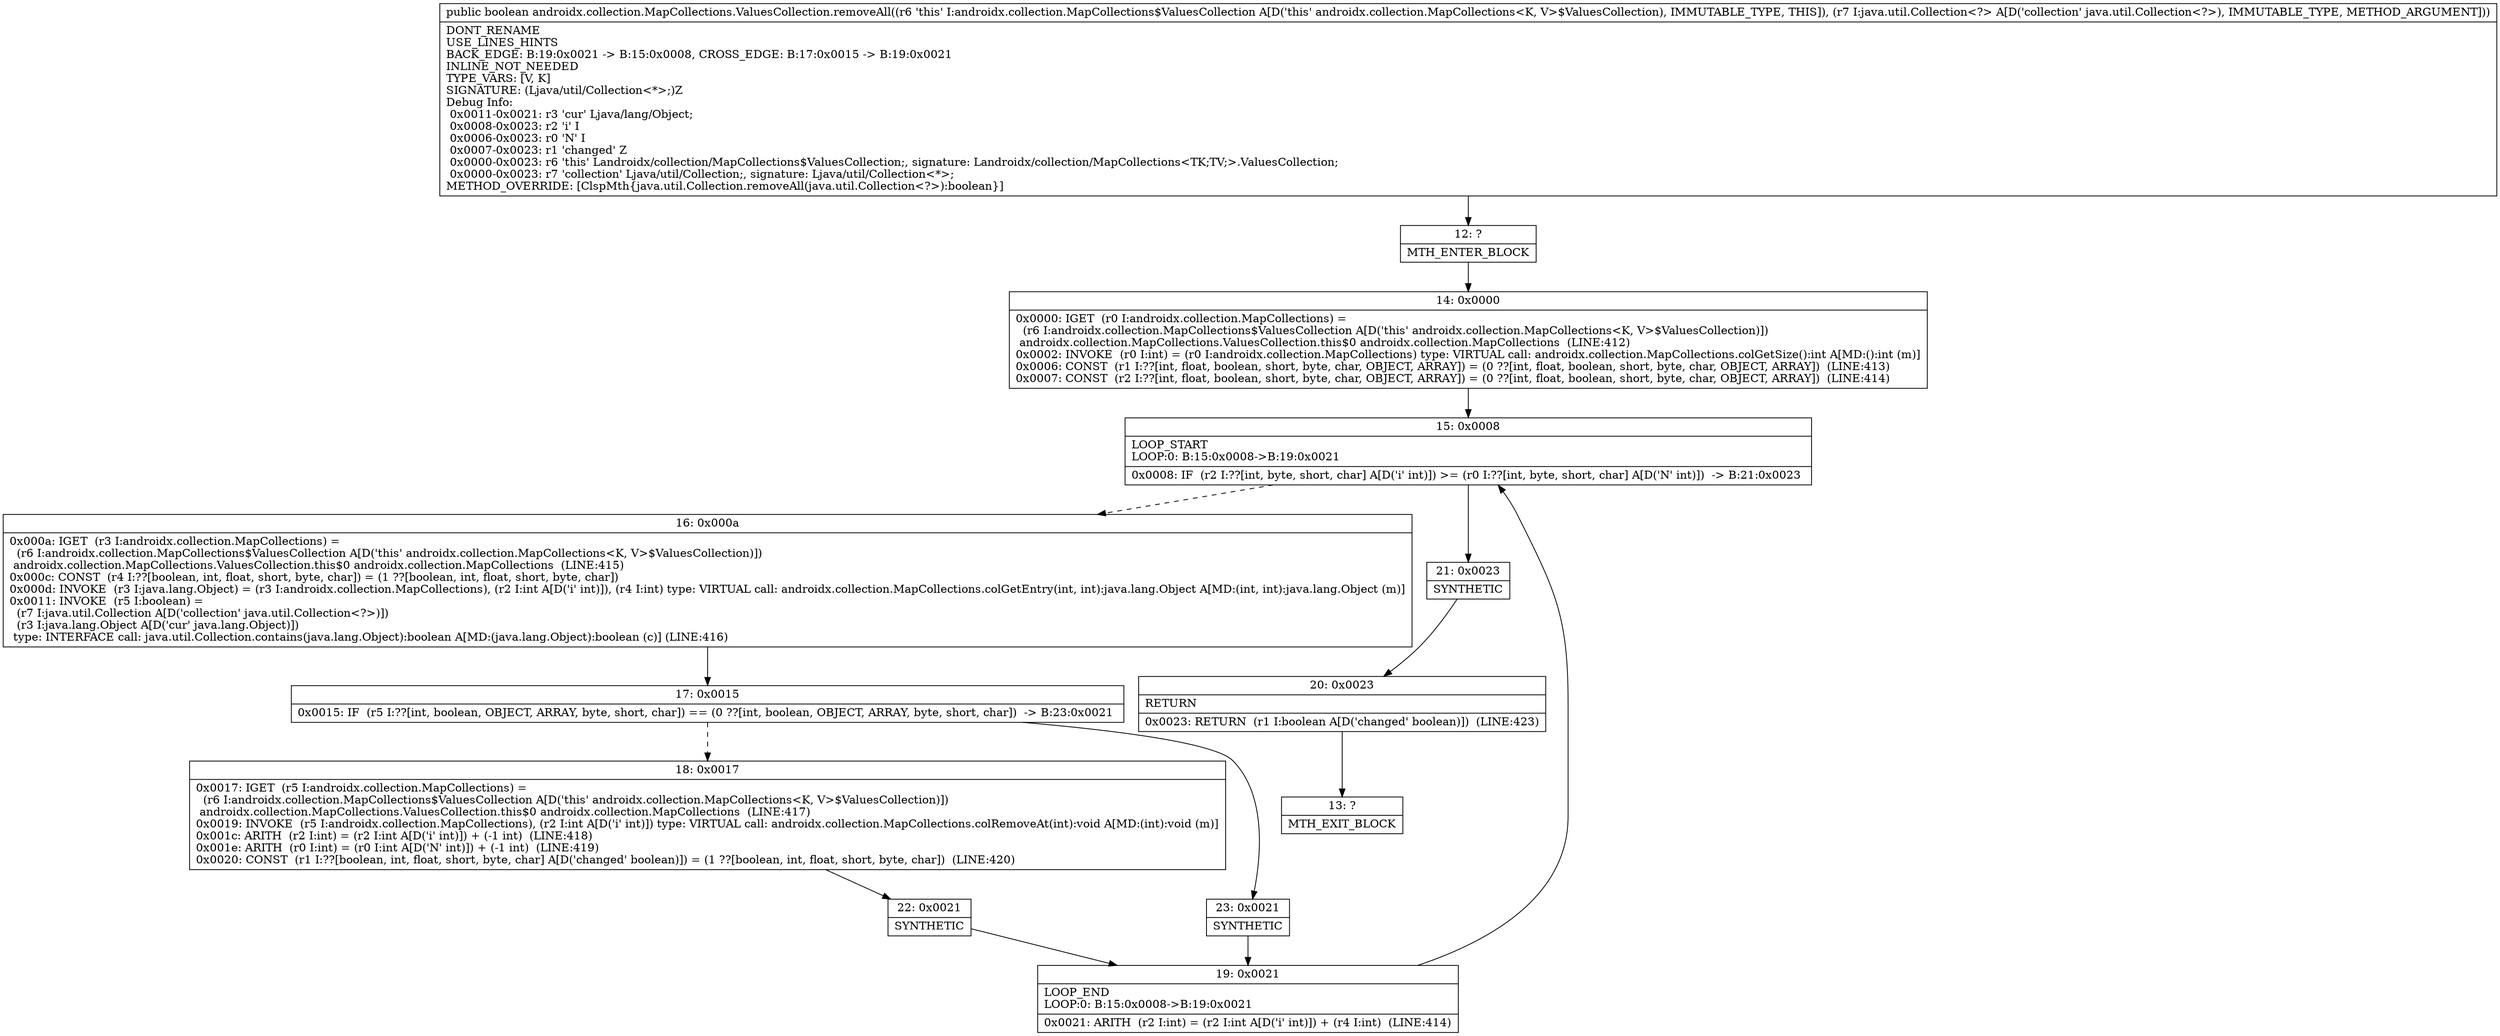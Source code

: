 digraph "CFG forandroidx.collection.MapCollections.ValuesCollection.removeAll(Ljava\/util\/Collection;)Z" {
Node_12 [shape=record,label="{12\:\ ?|MTH_ENTER_BLOCK\l}"];
Node_14 [shape=record,label="{14\:\ 0x0000|0x0000: IGET  (r0 I:androidx.collection.MapCollections) = \l  (r6 I:androidx.collection.MapCollections$ValuesCollection A[D('this' androidx.collection.MapCollections\<K, V\>$ValuesCollection)])\l androidx.collection.MapCollections.ValuesCollection.this$0 androidx.collection.MapCollections  (LINE:412)\l0x0002: INVOKE  (r0 I:int) = (r0 I:androidx.collection.MapCollections) type: VIRTUAL call: androidx.collection.MapCollections.colGetSize():int A[MD:():int (m)]\l0x0006: CONST  (r1 I:??[int, float, boolean, short, byte, char, OBJECT, ARRAY]) = (0 ??[int, float, boolean, short, byte, char, OBJECT, ARRAY])  (LINE:413)\l0x0007: CONST  (r2 I:??[int, float, boolean, short, byte, char, OBJECT, ARRAY]) = (0 ??[int, float, boolean, short, byte, char, OBJECT, ARRAY])  (LINE:414)\l}"];
Node_15 [shape=record,label="{15\:\ 0x0008|LOOP_START\lLOOP:0: B:15:0x0008\-\>B:19:0x0021\l|0x0008: IF  (r2 I:??[int, byte, short, char] A[D('i' int)]) \>= (r0 I:??[int, byte, short, char] A[D('N' int)])  \-\> B:21:0x0023 \l}"];
Node_16 [shape=record,label="{16\:\ 0x000a|0x000a: IGET  (r3 I:androidx.collection.MapCollections) = \l  (r6 I:androidx.collection.MapCollections$ValuesCollection A[D('this' androidx.collection.MapCollections\<K, V\>$ValuesCollection)])\l androidx.collection.MapCollections.ValuesCollection.this$0 androidx.collection.MapCollections  (LINE:415)\l0x000c: CONST  (r4 I:??[boolean, int, float, short, byte, char]) = (1 ??[boolean, int, float, short, byte, char]) \l0x000d: INVOKE  (r3 I:java.lang.Object) = (r3 I:androidx.collection.MapCollections), (r2 I:int A[D('i' int)]), (r4 I:int) type: VIRTUAL call: androidx.collection.MapCollections.colGetEntry(int, int):java.lang.Object A[MD:(int, int):java.lang.Object (m)]\l0x0011: INVOKE  (r5 I:boolean) = \l  (r7 I:java.util.Collection A[D('collection' java.util.Collection\<?\>)])\l  (r3 I:java.lang.Object A[D('cur' java.lang.Object)])\l type: INTERFACE call: java.util.Collection.contains(java.lang.Object):boolean A[MD:(java.lang.Object):boolean (c)] (LINE:416)\l}"];
Node_17 [shape=record,label="{17\:\ 0x0015|0x0015: IF  (r5 I:??[int, boolean, OBJECT, ARRAY, byte, short, char]) == (0 ??[int, boolean, OBJECT, ARRAY, byte, short, char])  \-\> B:23:0x0021 \l}"];
Node_18 [shape=record,label="{18\:\ 0x0017|0x0017: IGET  (r5 I:androidx.collection.MapCollections) = \l  (r6 I:androidx.collection.MapCollections$ValuesCollection A[D('this' androidx.collection.MapCollections\<K, V\>$ValuesCollection)])\l androidx.collection.MapCollections.ValuesCollection.this$0 androidx.collection.MapCollections  (LINE:417)\l0x0019: INVOKE  (r5 I:androidx.collection.MapCollections), (r2 I:int A[D('i' int)]) type: VIRTUAL call: androidx.collection.MapCollections.colRemoveAt(int):void A[MD:(int):void (m)]\l0x001c: ARITH  (r2 I:int) = (r2 I:int A[D('i' int)]) + (\-1 int)  (LINE:418)\l0x001e: ARITH  (r0 I:int) = (r0 I:int A[D('N' int)]) + (\-1 int)  (LINE:419)\l0x0020: CONST  (r1 I:??[boolean, int, float, short, byte, char] A[D('changed' boolean)]) = (1 ??[boolean, int, float, short, byte, char])  (LINE:420)\l}"];
Node_22 [shape=record,label="{22\:\ 0x0021|SYNTHETIC\l}"];
Node_19 [shape=record,label="{19\:\ 0x0021|LOOP_END\lLOOP:0: B:15:0x0008\-\>B:19:0x0021\l|0x0021: ARITH  (r2 I:int) = (r2 I:int A[D('i' int)]) + (r4 I:int)  (LINE:414)\l}"];
Node_23 [shape=record,label="{23\:\ 0x0021|SYNTHETIC\l}"];
Node_21 [shape=record,label="{21\:\ 0x0023|SYNTHETIC\l}"];
Node_20 [shape=record,label="{20\:\ 0x0023|RETURN\l|0x0023: RETURN  (r1 I:boolean A[D('changed' boolean)])  (LINE:423)\l}"];
Node_13 [shape=record,label="{13\:\ ?|MTH_EXIT_BLOCK\l}"];
MethodNode[shape=record,label="{public boolean androidx.collection.MapCollections.ValuesCollection.removeAll((r6 'this' I:androidx.collection.MapCollections$ValuesCollection A[D('this' androidx.collection.MapCollections\<K, V\>$ValuesCollection), IMMUTABLE_TYPE, THIS]), (r7 I:java.util.Collection\<?\> A[D('collection' java.util.Collection\<?\>), IMMUTABLE_TYPE, METHOD_ARGUMENT]))  | DONT_RENAME\lUSE_LINES_HINTS\lBACK_EDGE: B:19:0x0021 \-\> B:15:0x0008, CROSS_EDGE: B:17:0x0015 \-\> B:19:0x0021\lINLINE_NOT_NEEDED\lTYPE_VARS: [V, K]\lSIGNATURE: (Ljava\/util\/Collection\<*\>;)Z\lDebug Info:\l  0x0011\-0x0021: r3 'cur' Ljava\/lang\/Object;\l  0x0008\-0x0023: r2 'i' I\l  0x0006\-0x0023: r0 'N' I\l  0x0007\-0x0023: r1 'changed' Z\l  0x0000\-0x0023: r6 'this' Landroidx\/collection\/MapCollections$ValuesCollection;, signature: Landroidx\/collection\/MapCollections\<TK;TV;\>.ValuesCollection;\l  0x0000\-0x0023: r7 'collection' Ljava\/util\/Collection;, signature: Ljava\/util\/Collection\<*\>;\lMETHOD_OVERRIDE: [ClspMth\{java.util.Collection.removeAll(java.util.Collection\<?\>):boolean\}]\l}"];
MethodNode -> Node_12;Node_12 -> Node_14;
Node_14 -> Node_15;
Node_15 -> Node_16[style=dashed];
Node_15 -> Node_21;
Node_16 -> Node_17;
Node_17 -> Node_18[style=dashed];
Node_17 -> Node_23;
Node_18 -> Node_22;
Node_22 -> Node_19;
Node_19 -> Node_15;
Node_23 -> Node_19;
Node_21 -> Node_20;
Node_20 -> Node_13;
}

